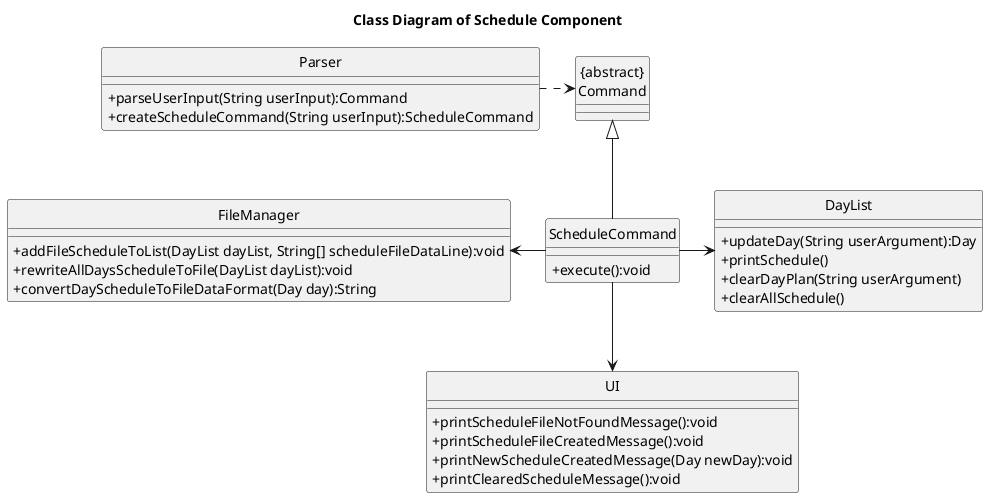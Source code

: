 @startuml
'https://plantuml.com/class-diagram'
hide circle

skinparam classAttributeIconSize 0
title Class Diagram of Schedule Component

Parser .r.> "{abstract}\nCommand"
"{abstract}\nCommand" <|-- ScheduleCommand
ScheduleCommand -l-> FileManager
ScheduleCommand --> UI
ScheduleCommand -r-> DayList

class DayList {
+ updateDay(String userArgument):Day
+ printSchedule()
+ clearDayPlan(String userArgument)
+ clearAllSchedule()
}

class FileManager {
+ addFileScheduleToList(DayList dayList, String[] scheduleFileDataLine):void
+ rewriteAllDaysScheduleToFile(DayList dayList):void
+ convertDayScheduleToFileDataFormat(Day day):String
}

class "{abstract}\nCommand" {
}

class ScheduleCommand {
+ execute():void
}



class UI {
+ printScheduleFileNotFoundMessage():void
+ printScheduleFileCreatedMessage():void
+ printNewScheduleCreatedMessage(Day newDay):void
+ printClearedScheduleMessage():void
}

class Parser {
+ parseUserInput(String userInput):Command
+ createScheduleCommand(String userInput):ScheduleCommand
}


@enduml